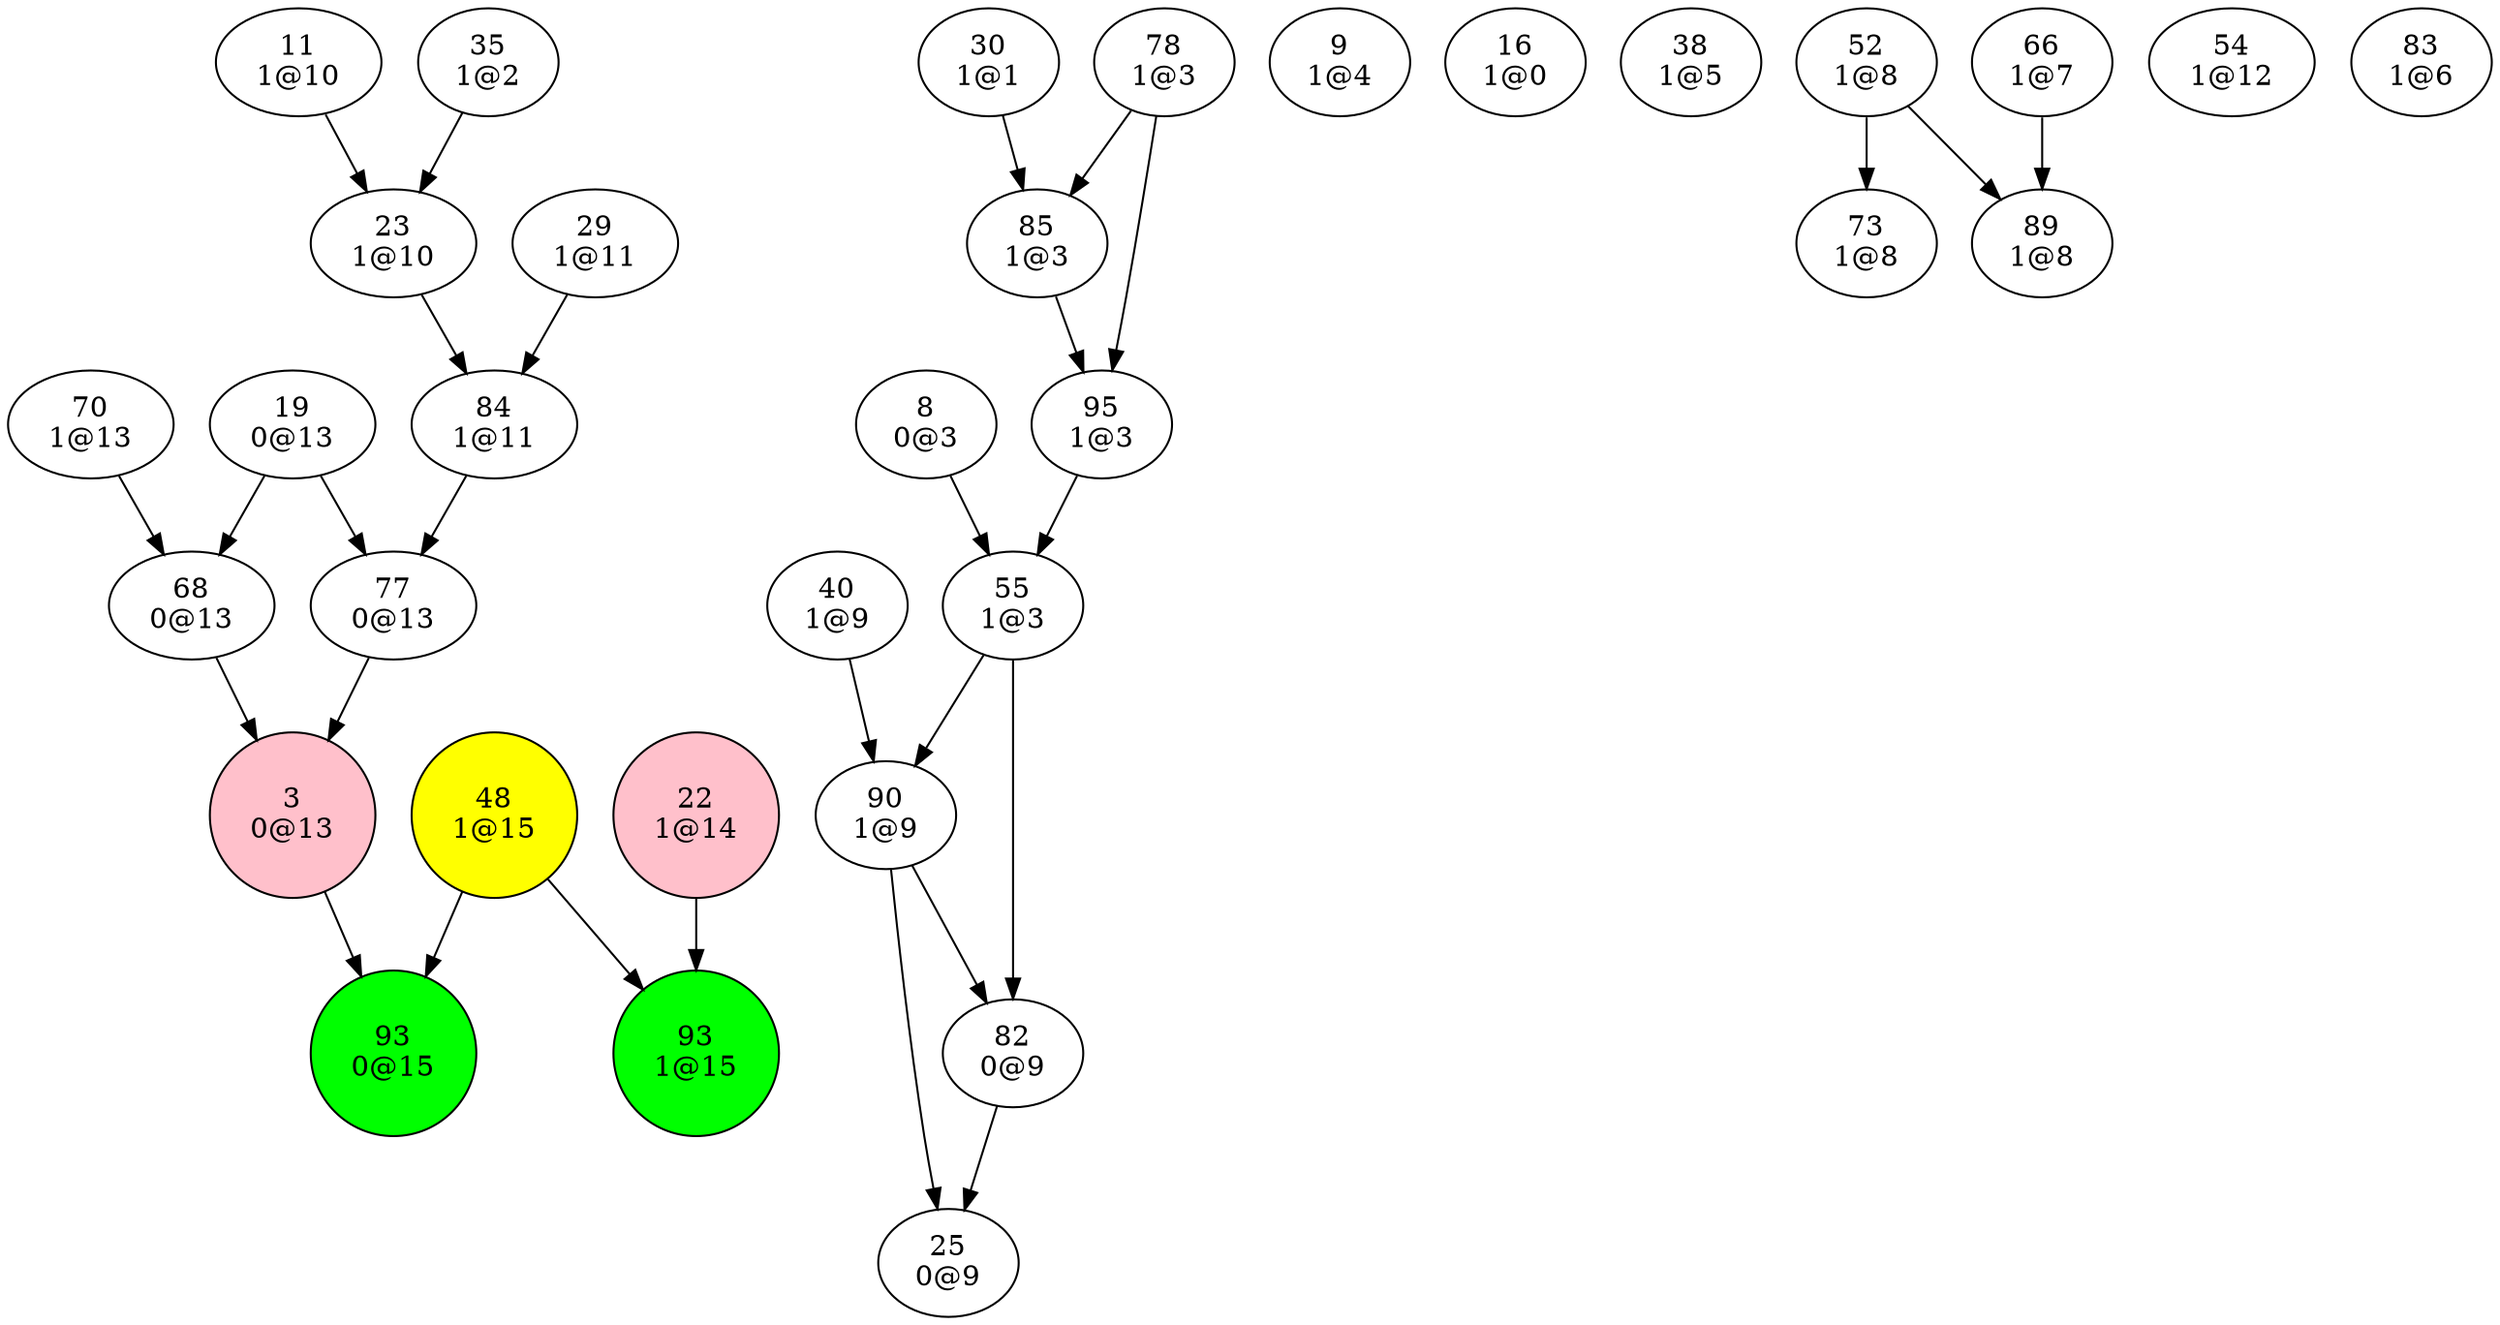 digraph {
"3
0@13"->"93
0@15";
"8
0@3"->"55
1@3";
"9
1@4";
"11
1@10"->"23
1@10";
"16
1@0";
"19
0@13"->"68
0@13";
"19
0@13"->"77
0@13";
"22
1@14"->"93
1@15";
"23
1@10"->"84
1@11";
"25
0@9";
"29
1@11"->"84
1@11";
"30
1@1"->"85
1@3";
"35
1@2"->"23
1@10";
"38
1@5";
"40
1@9"->"90
1@9";
"48
1@15"->"93
0@15";
"48
1@15"->"93
1@15";
"52
1@8"->"73
1@8";
"52
1@8"->"89
1@8";
"54
1@12";
"55
1@3"->"82
0@9";
"55
1@3"->"90
1@9";
"66
1@7"->"89
1@8";
"68
0@13"->"3
0@13";
"70
1@13"->"68
0@13";
"73
1@8";
"77
0@13"->"3
0@13";
"78
1@3"->"85
1@3";
"78
1@3"->"95
1@3";
"82
0@9"->"25
0@9";
"83
1@6";
"84
1@11"->"77
0@13";
"85
1@3"->"95
1@3";
"89
1@8";
"90
1@9"->"25
0@9";
"90
1@9"->"82
0@9";
"93
0@15";
"93
1@15";
"95
1@3"->"55
1@3";
"3
0@13"[shape=circle, style=filled, fillcolor=pink];
"22
1@14"[shape=circle, style=filled, fillcolor=pink];
"48
1@15"[shape=circle, style=filled, fillcolor=yellow];
"93
0@15"[shape=circle, style=filled, fillcolor=green];
"93
1@15"[shape=circle, style=filled, fillcolor=green];
}